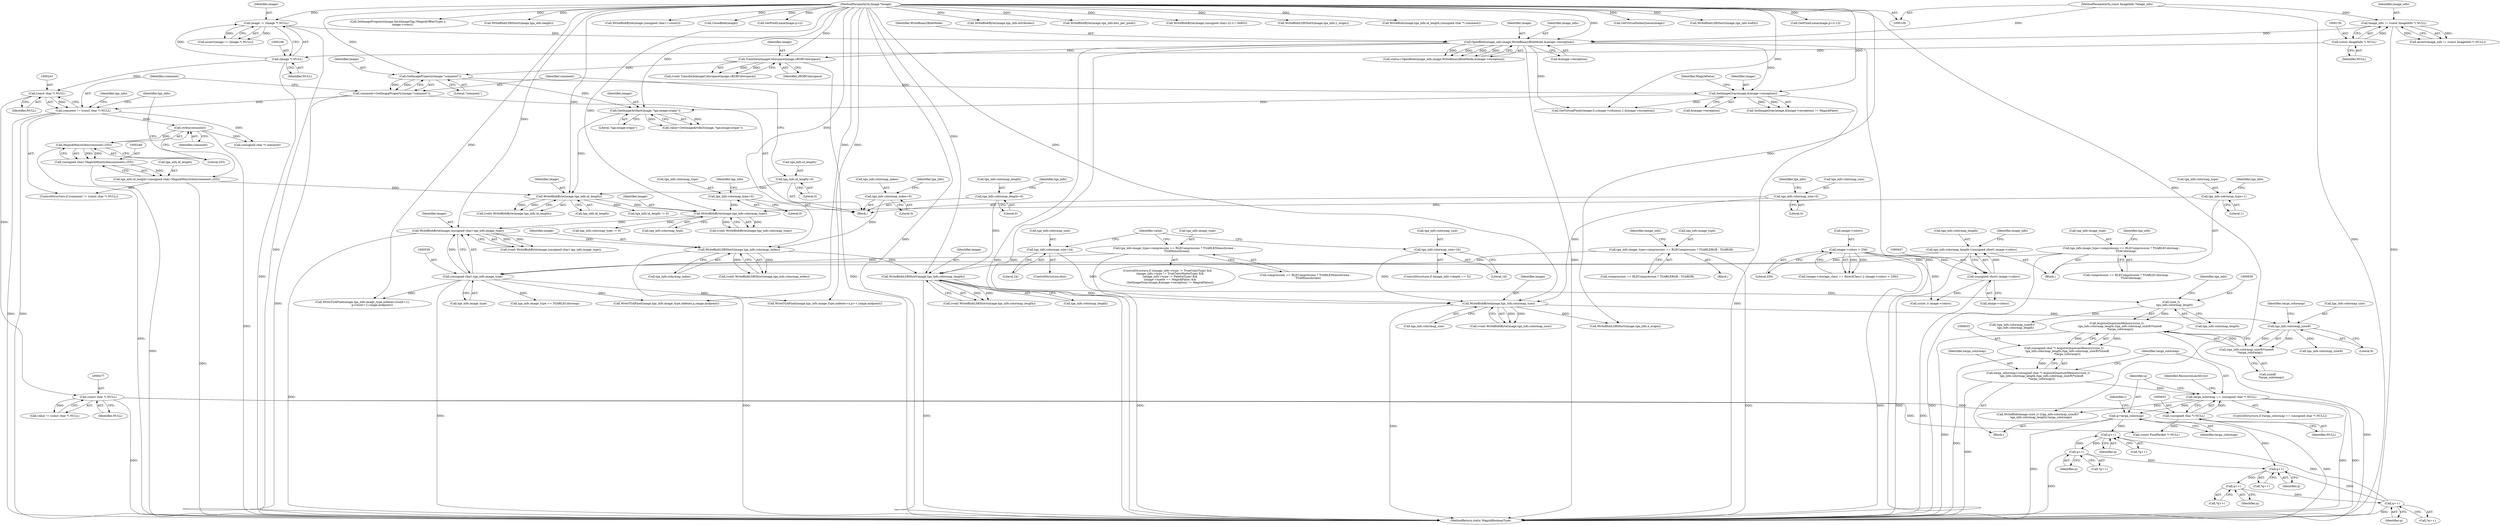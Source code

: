 digraph "0_ImageMagick_65f75a32a93ae4044c528a987a68366ecd4b46b9@pointer" {
"1000658" [label="(Call,q=targa_colormap)"];
"1000650" [label="(Call,targa_colormap == (unsigned char *) NULL)"];
"1000630" [label="(Call,targa_colormap=(unsigned char *) AcquireQuantumMemory((size_t)\n        tga_info.colormap_length,(tga_info.colormap_size/8)*sizeof(\n        *targa_colormap)))"];
"1000632" [label="(Call,(unsigned char *) AcquireQuantumMemory((size_t)\n        tga_info.colormap_length,(tga_info.colormap_size/8)*sizeof(\n        *targa_colormap)))"];
"1000634" [label="(Call,AcquireQuantumMemory((size_t)\n        tga_info.colormap_length,(tga_info.colormap_size/8)*sizeof(\n        *targa_colormap)))"];
"1000635" [label="(Call,(size_t)\n        tga_info.colormap_length)"];
"1000551" [label="(Call,WriteBlobLSBShort(image,tga_info.colormap_length))"];
"1000544" [label="(Call,WriteBlobLSBShort(image,tga_info.colormap_index))"];
"1000535" [label="(Call,WriteBlobByte(image,(unsigned char) tga_info.image_type))"];
"1000528" [label="(Call,WriteBlobByte(image,tga_info.colormap_type))"];
"1000521" [label="(Call,WriteBlobByte(image,tga_info.id_length))"];
"1000470" [label="(Call,GetImageArtifact(image,\"tga:image-origin\"))"];
"1000234" [label="(Call,GetImageProperty(image,\"comment\"))"];
"1000204" [label="(Call,TransformImageColorspace(image,sRGBColorspace))"];
"1000173" [label="(Call,OpenBlob(image_info,image,WriteBinaryBlobMode,&image->exception))"];
"1000133" [label="(Call,image_info != (const ImageInfo *) NULL)"];
"1000110" [label="(MethodParameterIn,const ImageInfo *image_info)"];
"1000135" [label="(Call,(const ImageInfo *) NULL)"];
"1000145" [label="(Call,image != (Image *) NULL)"];
"1000111" [label="(MethodParameterIn,Image *image)"];
"1000147" [label="(Call,(Image *) NULL)"];
"1000337" [label="(Call,SetImageGray(image,&image->exception))"];
"1000227" [label="(Call,tga_info.id_length=0)"];
"1000243" [label="(Call,tga_info.id_length=(unsigned char) MagickMin(strlen(comment),255))"];
"1000247" [label="(Call,(unsigned char) MagickMin(strlen(comment),255))"];
"1000249" [label="(Call,MagickMin(strlen(comment),255))"];
"1000250" [label="(Call,strlen(comment))"];
"1000238" [label="(Call,comment != (const char *) NULL)"];
"1000232" [label="(Call,comment=GetImageProperty(image,\"comment\"))"];
"1000240" [label="(Call,(const char *) NULL)"];
"1000253" [label="(Call,tga_info.colormap_type=0)"];
"1000437" [label="(Call,tga_info.colormap_type=1)"];
"1000537" [label="(Call,(unsigned char) tga_info.image_type)"];
"1000344" [label="(Call,tga_info.image_type=compression == RLECompression ? TGARLEMonochrome :\n      TGAMonochrome)"];
"1000368" [label="(Call,tga_info.image_type=compression == RLECompression ? TGARLERGB : TGARGB)"];
"1000427" [label="(Call,tga_info.image_type=compression == RLECompression ? TGARLEColormap :\n          TGAColormap)"];
"1000258" [label="(Call,tga_info.colormap_index=0)"];
"1000442" [label="(Call,tga_info.colormap_length=(unsigned short) image->colors)"];
"1000446" [label="(Call,(unsigned short) image->colors)"];
"1000362" [label="(Call,image->colors > 256)"];
"1000263" [label="(Call,tga_info.colormap_length=0)"];
"1000640" [label="(Call,(tga_info.colormap_size/8)*sizeof(\n        *targa_colormap))"];
"1000641" [label="(Call,tga_info.colormap_size/8)"];
"1000558" [label="(Call,WriteBlobByte(image,tga_info.colormap_size))"];
"1000268" [label="(Call,tga_info.colormap_size=0)"];
"1000463" [label="(Call,tga_info.colormap_size=24)"];
"1000457" [label="(Call,tga_info.colormap_size=16)"];
"1000652" [label="(Call,(unsigned char *) NULL)"];
"1000476" [label="(Call,(const char *) NULL)"];
"1000697" [label="(Call,q++)"];
"1000718" [label="(Call,q++)"];
"1000764" [label="(Call,q++)"];
"1000776" [label="(Call,q++)"];
"1000788" [label="(Call,q++)"];
"1000205" [label="(Identifier,image)"];
"1000637" [label="(Call,tga_info.colormap_length)"];
"1000457" [label="(Call,tga_info.colormap_size=16)"];
"1000600" [label="(Call,WriteBlobByte(image,tga_info.attributes))"];
"1000227" [label="(Call,tga_info.id_length=0)"];
"1000765" [label="(Identifier,q)"];
"1000369" [label="(Call,tga_info.image_type)"];
"1000110" [label="(MethodParameterIn,const ImageInfo *image_info)"];
"1000556" [label="(Call,(void) WriteBlobByte(image,tga_info.colormap_size))"];
"1000345" [label="(Call,tga_info.image_type)"];
"1000542" [label="(Call,(void) WriteBlobLSBShort(image,tga_info.colormap_index))"];
"1000656" [label="(Identifier,ResourceLimitError)"];
"1000593" [label="(Call,WriteBlobByte(image,tga_info.bits_per_pixel))"];
"1000667" [label="(Call,(ssize_t) image->colors)"];
"1000461" [label="(Literal,16)"];
"1000630" [label="(Call,targa_colormap=(unsigned char *) AcquireQuantumMemory((size_t)\n        tga_info.colormap_length,(tga_info.colormap_size/8)*sizeof(\n        *targa_colormap)))"];
"1000463" [label="(Call,tga_info.colormap_size=24)"];
"1000521" [label="(Call,WriteBlobByte(image,tga_info.id_length))"];
"1001130" [label="(Call,WriteTGAPixel(image,tga_info.image_type,indexes+x,p++,range,midpoint))"];
"1000259" [label="(Call,tga_info.colormap_index)"];
"1000788" [label="(Call,q++)"];
"1000663" [label="(Identifier,i)"];
"1000631" [label="(Identifier,targa_colormap)"];
"1000240" [label="(Call,(const char *) NULL)"];
"1000536" [label="(Identifier,image)"];
"1000535" [label="(Call,WriteBlobByte(image,(unsigned char) tga_info.image_type))"];
"1000646" [label="(Call,sizeof(\n        *targa_colormap))"];
"1000177" [label="(Call,&image->exception)"];
"1001088" [label="(Call,WriteBlobByte(image,(unsigned char) ((i-1) | 0x80)))"];
"1000204" [label="(Call,TransformImageColorspace(image,sRGBColorspace))"];
"1000272" [label="(Literal,0)"];
"1000478" [label="(Identifier,NULL)"];
"1000363" [label="(Call,image->colors)"];
"1000572" [label="(Call,WriteBlobLSBShort(image,tga_info.y_origin))"];
"1000718" [label="(Call,q++)"];
"1000632" [label="(Call,(unsigned char *) AcquireQuantumMemory((size_t)\n        tga_info.colormap_length,(tga_info.colormap_size/8)*sizeof(\n        *targa_colormap)))"];
"1000613" [label="(Call,WriteBlob(image,tga_info.id_length,(unsigned char *) comment))"];
"1000147" [label="(Call,(Image *) NULL)"];
"1000660" [label="(Identifier,targa_colormap)"];
"1000859" [label="(Call,GetVirtualIndexQueue(image))"];
"1000251" [label="(Identifier,comment)"];
"1000800" [label="(Call,WriteBlob(image,(size_t) ((tga_info.colormap_size/8)*\n        tga_info.colormap_length),targa_colormap))"];
"1000539" [label="(Call,tga_info.image_type)"];
"1000529" [label="(Identifier,image)"];
"1000464" [label="(Call,tga_info.colormap_size)"];
"1000458" [label="(Call,tga_info.colormap_size)"];
"1000368" [label="(Call,tga_info.image_type=compression == RLECompression ? TGARLERGB : TGARGB)"];
"1000336" [label="(Call,SetImageGray(image,&image->exception) != MagickFalse)"];
"1000579" [label="(Call,WriteBlobLSBShort(image,tga_info.width))"];
"1000254" [label="(Call,tga_info.colormap_type)"];
"1000467" [label="(Literal,24)"];
"1000558" [label="(Call,WriteBlobByte(image,tga_info.colormap_size))"];
"1000451" [label="(ControlStructure,if (image_info->depth == 5))"];
"1000523" [label="(Call,tga_info.id_length)"];
"1000176" [label="(Identifier,WriteBinaryBlobMode)"];
"1000565" [label="(Call,WriteBlobLSBShort(image,tga_info.x_origin))"];
"1000618" [label="(Call,(unsigned char *) comment)"];
"1000253" [label="(Call,tga_info.colormap_type=0)"];
"1000441" [label="(Literal,1)"];
"1000526" [label="(Call,(void) WriteBlobByte(image,tga_info.colormap_type))"];
"1000236" [label="(Literal,\"comment\")"];
"1000789" [label="(Identifier,q)"];
"1000367" [label="(Block,)"];
"1000717" [label="(Call,*q++)"];
"1000940" [label="(Call,GetPixelLuma(image,p+(i-1)))"];
"1000551" [label="(Call,WriteBlobLSBShort(image,tga_info.colormap_length))"];
"1000171" [label="(Call,status=OpenBlob(image_info,image,WriteBinaryBlobMode,&image->exception))"];
"1000775" [label="(Call,*q++)"];
"1000622" [label="(Call,tga_info.colormap_type != 0)"];
"1000366" [label="(Literal,256)"];
"1000476" [label="(Call,(const char *) NULL)"];
"1000658" [label="(Call,q=targa_colormap)"];
"1000906" [label="(Call,tga_info.image_type == TGARLEColormap)"];
"1000437" [label="(Call,tga_info.colormap_type=1)"];
"1000838" [label="(Call,GetVirtualPixels(image,0,y,image->columns,1,&image->exception))"];
"1000560" [label="(Call,tga_info.colormap_size)"];
"1000444" [label="(Identifier,tga_info)"];
"1000642" [label="(Call,tga_info.colormap_size)"];
"1000697" [label="(Call,q++)"];
"1000267" [label="(Literal,0)"];
"1000348" [label="(Call,compression == RLECompression ? TGARLEMonochrome :\n      TGAMonochrome)"];
"1000641" [label="(Call,tga_info.colormap_size/8)"];
"1001153" [label="(Call,SetImageProgress(image,SaveImageTag,(MagickOffsetType) y,\n          image->rows))"];
"1000635" [label="(Call,(size_t)\n        tga_info.colormap_length)"];
"1000337" [label="(Call,SetImageGray(image,&image->exception))"];
"1000776" [label="(Call,q++)"];
"1000250" [label="(Call,strlen(comment))"];
"1000462" [label="(ControlStructure,else)"];
"1000232" [label="(Call,comment=GetImageProperty(image,\"comment\"))"];
"1000238" [label="(Call,comment != (const char *) NULL)"];
"1000696" [label="(Call,*q++)"];
"1000606" [label="(Call,tga_info.id_length != 0)"];
"1000146" [label="(Identifier,image)"];
"1000255" [label="(Identifier,tga_info)"];
"1000431" [label="(Call,compression == RLECompression ? TGARLEColormap :\n          TGAColormap)"];
"1000649" [label="(ControlStructure,if (targa_colormap == (unsigned char *) NULL))"];
"1000474" [label="(Call,value != (const char *) NULL)"];
"1000787" [label="(Call,*q++)"];
"1000659" [label="(Identifier,q)"];
"1000344" [label="(Call,tga_info.image_type=compression == RLECompression ? TGARLEMonochrome :\n      TGAMonochrome)"];
"1000339" [label="(Call,&image->exception)"];
"1000763" [label="(Call,*q++)"];
"1000268" [label="(Call,tga_info.colormap_size=0)"];
"1000553" [label="(Call,tga_info.colormap_length)"];
"1000372" [label="(Call,compression == RLECompression ? TGARLERGB : TGARGB)"];
"1000443" [label="(Call,tga_info.colormap_length)"];
"1000234" [label="(Call,GetImageProperty(image,\"comment\"))"];
"1000552" [label="(Identifier,image)"];
"1000533" [label="(Call,(void) WriteBlobByte(image,(unsigned char) tga_info.image_type))"];
"1000362" [label="(Call,image->colors > 256)"];
"1000249" [label="(Call,MagickMin(strlen(comment),255))"];
"1000446" [label="(Call,(unsigned short) image->colors)"];
"1000853" [label="(Call,(const PixelPacket *) NULL)"];
"1000206" [label="(Identifier,sRGBColorspace)"];
"1000233" [label="(Identifier,comment)"];
"1000237" [label="(ControlStructure,if (comment != (const char *) NULL))"];
"1000544" [label="(Call,WriteBlobLSBShort(image,tga_info.colormap_index))"];
"1000471" [label="(Identifier,image)"];
"1000257" [label="(Literal,0)"];
"1000549" [label="(Call,(void) WriteBlobLSBShort(image,tga_info.colormap_length))"];
"1000145" [label="(Call,image != (Image *) NULL)"];
"1000235" [label="(Identifier,image)"];
"1000252" [label="(Literal,255)"];
"1000546" [label="(Call,tga_info.colormap_index)"];
"1000427" [label="(Call,tga_info.image_type=compression == RLECompression ? TGARLEColormap :\n          TGAColormap)"];
"1000262" [label="(Literal,0)"];
"1000265" [label="(Identifier,tga_info)"];
"1000244" [label="(Call,tga_info.id_length)"];
"1000454" [label="(Identifier,image_info)"];
"1000243" [label="(Call,tga_info.id_length=(unsigned char) MagickMin(strlen(comment),255))"];
"1000719" [label="(Identifier,q)"];
"1000805" [label="(Call,tga_info.colormap_size/8)"];
"1000439" [label="(Identifier,tga_info)"];
"1000470" [label="(Call,GetImageArtifact(image,\"tga:image-origin\"))"];
"1000530" [label="(Call,tga_info.colormap_type)"];
"1000173" [label="(Call,OpenBlob(image_info,image,WriteBinaryBlobMode,&image->exception))"];
"1000137" [label="(Identifier,NULL)"];
"1000356" [label="(Call,(image->storage_class == DirectClass) || (image->colors > 256))"];
"1000634" [label="(Call,AcquireQuantumMemory((size_t)\n        tga_info.colormap_length,(tga_info.colormap_size/8)*sizeof(\n        *targa_colormap)))"];
"1000381" [label="(Identifier,image_info)"];
"1000777" [label="(Identifier,q)"];
"1000231" [label="(Literal,0)"];
"1000586" [label="(Call,WriteBlobLSBShort(image,tga_info.height))"];
"1000343" [label="(Identifier,MagickFalse)"];
"1000640" [label="(Call,(tga_info.colormap_size/8)*sizeof(\n        *targa_colormap))"];
"1000338" [label="(Identifier,image)"];
"1000645" [label="(Literal,8)"];
"1000468" [label="(Call,value=GetImageArtifact(image,\"tga:image-origin\"))"];
"1000469" [label="(Identifier,value)"];
"1000519" [label="(Call,(void) WriteBlobByte(image,tga_info.id_length))"];
"1001059" [label="(Call,WriteTGAPixel(image,tga_info.image_type,indexes-(count+1),\n                      p-(count+1),range,midpoint))"];
"1000135" [label="(Call,(const ImageInfo *) NULL)"];
"1000260" [label="(Identifier,tga_info)"];
"1000269" [label="(Call,tga_info.colormap_size)"];
"1000228" [label="(Call,tga_info.id_length)"];
"1000448" [label="(Call,image->colors)"];
"1000438" [label="(Call,tga_info.colormap_type)"];
"1000698" [label="(Identifier,q)"];
"1000245" [label="(Identifier,tga_info)"];
"1000650" [label="(Call,targa_colormap == (unsigned char *) NULL)"];
"1000528" [label="(Call,WriteBlobByte(image,tga_info.colormap_type))"];
"1000175" [label="(Identifier,image)"];
"1000112" [label="(Block,)"];
"1000559" [label="(Identifier,image)"];
"1000149" [label="(Identifier,NULL)"];
"1000764" [label="(Call,q++)"];
"1000275" [label="(Identifier,tga_info)"];
"1000426" [label="(Block,)"];
"1000651" [label="(Identifier,targa_colormap)"];
"1001097" [label="(Call,WriteTGAPixel(image,tga_info.image_type,indexes,p,range,midpoint))"];
"1000174" [label="(Identifier,image_info)"];
"1000804" [label="(Call,(tga_info.colormap_size/8)*\n        tga_info.colormap_length)"];
"1001173" [label="(MethodReturn,static MagickBooleanType)"];
"1000472" [label="(Literal,\"tga:image-origin\")"];
"1000522" [label="(Identifier,image)"];
"1000311" [label="(ControlStructure,if ((image_info->type != TrueColorType) &&\n      (image_info->type != TrueColorMatteType) &&\n      (image_info->type != PaletteType) &&\n      (image->matte == MagickFalse) &&\n      (SetImageGray(image,&image->exception) != MagickFalse)))"];
"1000270" [label="(Identifier,tga_info)"];
"1000202" [label="(Call,(void) TransformImageColorspace(image,sRGBColorspace))"];
"1000627" [label="(Block,)"];
"1000239" [label="(Identifier,comment)"];
"1000654" [label="(Identifier,NULL)"];
"1000537" [label="(Call,(unsigned char) tga_info.image_type)"];
"1001048" [label="(Call,WriteBlobByte(image,(unsigned char) (--count)))"];
"1000545" [label="(Identifier,image)"];
"1000442" [label="(Call,tga_info.colormap_length=(unsigned short) image->colors)"];
"1000144" [label="(Call,assert(image != (Image *) NULL))"];
"1000242" [label="(Identifier,NULL)"];
"1001169" [label="(Call,CloseBlob(image))"];
"1000264" [label="(Call,tga_info.colormap_length)"];
"1000428" [label="(Call,tga_info.image_type)"];
"1000258" [label="(Call,tga_info.colormap_index=0)"];
"1000132" [label="(Call,assert(image_info != (const ImageInfo *) NULL))"];
"1000935" [label="(Call,GetPixelLuma(image,p+i))"];
"1000643" [label="(Identifier,tga_info)"];
"1000648" [label="(Identifier,targa_colormap)"];
"1000247" [label="(Call,(unsigned char) MagickMin(strlen(comment),255))"];
"1000263" [label="(Call,tga_info.colormap_length=0)"];
"1000133" [label="(Call,image_info != (const ImageInfo *) NULL)"];
"1000134" [label="(Identifier,image_info)"];
"1000111" [label="(MethodParameterIn,Image *image)"];
"1000652" [label="(Call,(unsigned char *) NULL)"];
"1000658" -> "1000627"  [label="AST: "];
"1000658" -> "1000660"  [label="CFG: "];
"1000659" -> "1000658"  [label="AST: "];
"1000660" -> "1000658"  [label="AST: "];
"1000663" -> "1000658"  [label="CFG: "];
"1000658" -> "1001173"  [label="DDG: "];
"1000650" -> "1000658"  [label="DDG: "];
"1000658" -> "1000697"  [label="DDG: "];
"1000658" -> "1000764"  [label="DDG: "];
"1000650" -> "1000649"  [label="AST: "];
"1000650" -> "1000652"  [label="CFG: "];
"1000651" -> "1000650"  [label="AST: "];
"1000652" -> "1000650"  [label="AST: "];
"1000656" -> "1000650"  [label="CFG: "];
"1000659" -> "1000650"  [label="CFG: "];
"1000650" -> "1001173"  [label="DDG: "];
"1000650" -> "1001173"  [label="DDG: "];
"1000630" -> "1000650"  [label="DDG: "];
"1000652" -> "1000650"  [label="DDG: "];
"1000650" -> "1000800"  [label="DDG: "];
"1000630" -> "1000627"  [label="AST: "];
"1000630" -> "1000632"  [label="CFG: "];
"1000631" -> "1000630"  [label="AST: "];
"1000632" -> "1000630"  [label="AST: "];
"1000651" -> "1000630"  [label="CFG: "];
"1000630" -> "1001173"  [label="DDG: "];
"1000632" -> "1000630"  [label="DDG: "];
"1000632" -> "1000634"  [label="CFG: "];
"1000633" -> "1000632"  [label="AST: "];
"1000634" -> "1000632"  [label="AST: "];
"1000632" -> "1001173"  [label="DDG: "];
"1000634" -> "1000632"  [label="DDG: "];
"1000634" -> "1000632"  [label="DDG: "];
"1000634" -> "1000640"  [label="CFG: "];
"1000635" -> "1000634"  [label="AST: "];
"1000640" -> "1000634"  [label="AST: "];
"1000634" -> "1001173"  [label="DDG: "];
"1000634" -> "1001173"  [label="DDG: "];
"1000635" -> "1000634"  [label="DDG: "];
"1000640" -> "1000634"  [label="DDG: "];
"1000635" -> "1000637"  [label="CFG: "];
"1000636" -> "1000635"  [label="AST: "];
"1000637" -> "1000635"  [label="AST: "];
"1000643" -> "1000635"  [label="CFG: "];
"1000551" -> "1000635"  [label="DDG: "];
"1000635" -> "1000804"  [label="DDG: "];
"1000551" -> "1000549"  [label="AST: "];
"1000551" -> "1000553"  [label="CFG: "];
"1000552" -> "1000551"  [label="AST: "];
"1000553" -> "1000551"  [label="AST: "];
"1000549" -> "1000551"  [label="CFG: "];
"1000551" -> "1001173"  [label="DDG: "];
"1000551" -> "1000549"  [label="DDG: "];
"1000551" -> "1000549"  [label="DDG: "];
"1000544" -> "1000551"  [label="DDG: "];
"1000111" -> "1000551"  [label="DDG: "];
"1000442" -> "1000551"  [label="DDG: "];
"1000263" -> "1000551"  [label="DDG: "];
"1000551" -> "1000558"  [label="DDG: "];
"1000544" -> "1000542"  [label="AST: "];
"1000544" -> "1000546"  [label="CFG: "];
"1000545" -> "1000544"  [label="AST: "];
"1000546" -> "1000544"  [label="AST: "];
"1000542" -> "1000544"  [label="CFG: "];
"1000544" -> "1001173"  [label="DDG: "];
"1000544" -> "1000542"  [label="DDG: "];
"1000544" -> "1000542"  [label="DDG: "];
"1000535" -> "1000544"  [label="DDG: "];
"1000111" -> "1000544"  [label="DDG: "];
"1000258" -> "1000544"  [label="DDG: "];
"1000535" -> "1000533"  [label="AST: "];
"1000535" -> "1000537"  [label="CFG: "];
"1000536" -> "1000535"  [label="AST: "];
"1000537" -> "1000535"  [label="AST: "];
"1000533" -> "1000535"  [label="CFG: "];
"1000535" -> "1001173"  [label="DDG: "];
"1000535" -> "1000533"  [label="DDG: "];
"1000535" -> "1000533"  [label="DDG: "];
"1000528" -> "1000535"  [label="DDG: "];
"1000111" -> "1000535"  [label="DDG: "];
"1000537" -> "1000535"  [label="DDG: "];
"1000528" -> "1000526"  [label="AST: "];
"1000528" -> "1000530"  [label="CFG: "];
"1000529" -> "1000528"  [label="AST: "];
"1000530" -> "1000528"  [label="AST: "];
"1000526" -> "1000528"  [label="CFG: "];
"1000528" -> "1000526"  [label="DDG: "];
"1000528" -> "1000526"  [label="DDG: "];
"1000521" -> "1000528"  [label="DDG: "];
"1000111" -> "1000528"  [label="DDG: "];
"1000253" -> "1000528"  [label="DDG: "];
"1000437" -> "1000528"  [label="DDG: "];
"1000528" -> "1000622"  [label="DDG: "];
"1000521" -> "1000519"  [label="AST: "];
"1000521" -> "1000523"  [label="CFG: "];
"1000522" -> "1000521"  [label="AST: "];
"1000523" -> "1000521"  [label="AST: "];
"1000519" -> "1000521"  [label="CFG: "];
"1000521" -> "1000519"  [label="DDG: "];
"1000521" -> "1000519"  [label="DDG: "];
"1000470" -> "1000521"  [label="DDG: "];
"1000111" -> "1000521"  [label="DDG: "];
"1000227" -> "1000521"  [label="DDG: "];
"1000243" -> "1000521"  [label="DDG: "];
"1000521" -> "1000606"  [label="DDG: "];
"1000470" -> "1000468"  [label="AST: "];
"1000470" -> "1000472"  [label="CFG: "];
"1000471" -> "1000470"  [label="AST: "];
"1000472" -> "1000470"  [label="AST: "];
"1000468" -> "1000470"  [label="CFG: "];
"1000470" -> "1000468"  [label="DDG: "];
"1000470" -> "1000468"  [label="DDG: "];
"1000234" -> "1000470"  [label="DDG: "];
"1000337" -> "1000470"  [label="DDG: "];
"1000111" -> "1000470"  [label="DDG: "];
"1000234" -> "1000232"  [label="AST: "];
"1000234" -> "1000236"  [label="CFG: "];
"1000235" -> "1000234"  [label="AST: "];
"1000236" -> "1000234"  [label="AST: "];
"1000232" -> "1000234"  [label="CFG: "];
"1000234" -> "1000232"  [label="DDG: "];
"1000234" -> "1000232"  [label="DDG: "];
"1000204" -> "1000234"  [label="DDG: "];
"1000111" -> "1000234"  [label="DDG: "];
"1000234" -> "1000337"  [label="DDG: "];
"1000204" -> "1000202"  [label="AST: "];
"1000204" -> "1000206"  [label="CFG: "];
"1000205" -> "1000204"  [label="AST: "];
"1000206" -> "1000204"  [label="AST: "];
"1000202" -> "1000204"  [label="CFG: "];
"1000204" -> "1001173"  [label="DDG: "];
"1000204" -> "1000202"  [label="DDG: "];
"1000204" -> "1000202"  [label="DDG: "];
"1000173" -> "1000204"  [label="DDG: "];
"1000111" -> "1000204"  [label="DDG: "];
"1000173" -> "1000171"  [label="AST: "];
"1000173" -> "1000177"  [label="CFG: "];
"1000174" -> "1000173"  [label="AST: "];
"1000175" -> "1000173"  [label="AST: "];
"1000176" -> "1000173"  [label="AST: "];
"1000177" -> "1000173"  [label="AST: "];
"1000171" -> "1000173"  [label="CFG: "];
"1000173" -> "1001173"  [label="DDG: "];
"1000173" -> "1001173"  [label="DDG: "];
"1000173" -> "1001173"  [label="DDG: "];
"1000173" -> "1001173"  [label="DDG: "];
"1000173" -> "1000171"  [label="DDG: "];
"1000173" -> "1000171"  [label="DDG: "];
"1000173" -> "1000171"  [label="DDG: "];
"1000173" -> "1000171"  [label="DDG: "];
"1000133" -> "1000173"  [label="DDG: "];
"1000110" -> "1000173"  [label="DDG: "];
"1000145" -> "1000173"  [label="DDG: "];
"1000111" -> "1000173"  [label="DDG: "];
"1000173" -> "1000337"  [label="DDG: "];
"1000173" -> "1000838"  [label="DDG: "];
"1000133" -> "1000132"  [label="AST: "];
"1000133" -> "1000135"  [label="CFG: "];
"1000134" -> "1000133"  [label="AST: "];
"1000135" -> "1000133"  [label="AST: "];
"1000132" -> "1000133"  [label="CFG: "];
"1000133" -> "1001173"  [label="DDG: "];
"1000133" -> "1000132"  [label="DDG: "];
"1000133" -> "1000132"  [label="DDG: "];
"1000110" -> "1000133"  [label="DDG: "];
"1000135" -> "1000133"  [label="DDG: "];
"1000110" -> "1000109"  [label="AST: "];
"1000110" -> "1001173"  [label="DDG: "];
"1000135" -> "1000137"  [label="CFG: "];
"1000136" -> "1000135"  [label="AST: "];
"1000137" -> "1000135"  [label="AST: "];
"1000135" -> "1000147"  [label="DDG: "];
"1000145" -> "1000144"  [label="AST: "];
"1000145" -> "1000147"  [label="CFG: "];
"1000146" -> "1000145"  [label="AST: "];
"1000147" -> "1000145"  [label="AST: "];
"1000144" -> "1000145"  [label="CFG: "];
"1000145" -> "1001173"  [label="DDG: "];
"1000145" -> "1000144"  [label="DDG: "];
"1000145" -> "1000144"  [label="DDG: "];
"1000111" -> "1000145"  [label="DDG: "];
"1000147" -> "1000145"  [label="DDG: "];
"1000111" -> "1000109"  [label="AST: "];
"1000111" -> "1001173"  [label="DDG: "];
"1000111" -> "1000337"  [label="DDG: "];
"1000111" -> "1000558"  [label="DDG: "];
"1000111" -> "1000565"  [label="DDG: "];
"1000111" -> "1000572"  [label="DDG: "];
"1000111" -> "1000579"  [label="DDG: "];
"1000111" -> "1000586"  [label="DDG: "];
"1000111" -> "1000593"  [label="DDG: "];
"1000111" -> "1000600"  [label="DDG: "];
"1000111" -> "1000613"  [label="DDG: "];
"1000111" -> "1000800"  [label="DDG: "];
"1000111" -> "1000838"  [label="DDG: "];
"1000111" -> "1000859"  [label="DDG: "];
"1000111" -> "1000935"  [label="DDG: "];
"1000111" -> "1000940"  [label="DDG: "];
"1000111" -> "1001048"  [label="DDG: "];
"1000111" -> "1001059"  [label="DDG: "];
"1000111" -> "1001088"  [label="DDG: "];
"1000111" -> "1001097"  [label="DDG: "];
"1000111" -> "1001130"  [label="DDG: "];
"1000111" -> "1001153"  [label="DDG: "];
"1000111" -> "1001169"  [label="DDG: "];
"1000147" -> "1000149"  [label="CFG: "];
"1000148" -> "1000147"  [label="AST: "];
"1000149" -> "1000147"  [label="AST: "];
"1000147" -> "1001173"  [label="DDG: "];
"1000147" -> "1000240"  [label="DDG: "];
"1000337" -> "1000336"  [label="AST: "];
"1000337" -> "1000339"  [label="CFG: "];
"1000338" -> "1000337"  [label="AST: "];
"1000339" -> "1000337"  [label="AST: "];
"1000343" -> "1000337"  [label="CFG: "];
"1000337" -> "1001173"  [label="DDG: "];
"1000337" -> "1000336"  [label="DDG: "];
"1000337" -> "1000336"  [label="DDG: "];
"1000337" -> "1000838"  [label="DDG: "];
"1000227" -> "1000112"  [label="AST: "];
"1000227" -> "1000231"  [label="CFG: "];
"1000228" -> "1000227"  [label="AST: "];
"1000231" -> "1000227"  [label="AST: "];
"1000233" -> "1000227"  [label="CFG: "];
"1000243" -> "1000237"  [label="AST: "];
"1000243" -> "1000247"  [label="CFG: "];
"1000244" -> "1000243"  [label="AST: "];
"1000247" -> "1000243"  [label="AST: "];
"1000255" -> "1000243"  [label="CFG: "];
"1000243" -> "1001173"  [label="DDG: "];
"1000247" -> "1000243"  [label="DDG: "];
"1000247" -> "1000249"  [label="CFG: "];
"1000248" -> "1000247"  [label="AST: "];
"1000249" -> "1000247"  [label="AST: "];
"1000247" -> "1001173"  [label="DDG: "];
"1000249" -> "1000247"  [label="DDG: "];
"1000249" -> "1000247"  [label="DDG: "];
"1000249" -> "1000252"  [label="CFG: "];
"1000250" -> "1000249"  [label="AST: "];
"1000252" -> "1000249"  [label="AST: "];
"1000249" -> "1001173"  [label="DDG: "];
"1000250" -> "1000249"  [label="DDG: "];
"1000250" -> "1000251"  [label="CFG: "];
"1000251" -> "1000250"  [label="AST: "];
"1000252" -> "1000250"  [label="CFG: "];
"1000250" -> "1001173"  [label="DDG: "];
"1000238" -> "1000250"  [label="DDG: "];
"1000250" -> "1000618"  [label="DDG: "];
"1000238" -> "1000237"  [label="AST: "];
"1000238" -> "1000240"  [label="CFG: "];
"1000239" -> "1000238"  [label="AST: "];
"1000240" -> "1000238"  [label="AST: "];
"1000245" -> "1000238"  [label="CFG: "];
"1000255" -> "1000238"  [label="CFG: "];
"1000238" -> "1001173"  [label="DDG: "];
"1000238" -> "1001173"  [label="DDG: "];
"1000232" -> "1000238"  [label="DDG: "];
"1000240" -> "1000238"  [label="DDG: "];
"1000238" -> "1000618"  [label="DDG: "];
"1000232" -> "1000112"  [label="AST: "];
"1000233" -> "1000232"  [label="AST: "];
"1000239" -> "1000232"  [label="CFG: "];
"1000232" -> "1001173"  [label="DDG: "];
"1000240" -> "1000242"  [label="CFG: "];
"1000241" -> "1000240"  [label="AST: "];
"1000242" -> "1000240"  [label="AST: "];
"1000240" -> "1000476"  [label="DDG: "];
"1000253" -> "1000112"  [label="AST: "];
"1000253" -> "1000257"  [label="CFG: "];
"1000254" -> "1000253"  [label="AST: "];
"1000257" -> "1000253"  [label="AST: "];
"1000260" -> "1000253"  [label="CFG: "];
"1000437" -> "1000426"  [label="AST: "];
"1000437" -> "1000441"  [label="CFG: "];
"1000438" -> "1000437"  [label="AST: "];
"1000441" -> "1000437"  [label="AST: "];
"1000444" -> "1000437"  [label="CFG: "];
"1000537" -> "1000539"  [label="CFG: "];
"1000538" -> "1000537"  [label="AST: "];
"1000539" -> "1000537"  [label="AST: "];
"1000537" -> "1001173"  [label="DDG: "];
"1000344" -> "1000537"  [label="DDG: "];
"1000368" -> "1000537"  [label="DDG: "];
"1000427" -> "1000537"  [label="DDG: "];
"1000537" -> "1000906"  [label="DDG: "];
"1000537" -> "1001059"  [label="DDG: "];
"1000537" -> "1001097"  [label="DDG: "];
"1000537" -> "1001130"  [label="DDG: "];
"1000344" -> "1000311"  [label="AST: "];
"1000344" -> "1000348"  [label="CFG: "];
"1000345" -> "1000344"  [label="AST: "];
"1000348" -> "1000344"  [label="AST: "];
"1000469" -> "1000344"  [label="CFG: "];
"1000344" -> "1001173"  [label="DDG: "];
"1000368" -> "1000367"  [label="AST: "];
"1000368" -> "1000372"  [label="CFG: "];
"1000369" -> "1000368"  [label="AST: "];
"1000372" -> "1000368"  [label="AST: "];
"1000381" -> "1000368"  [label="CFG: "];
"1000368" -> "1001173"  [label="DDG: "];
"1000427" -> "1000426"  [label="AST: "];
"1000427" -> "1000431"  [label="CFG: "];
"1000428" -> "1000427"  [label="AST: "];
"1000431" -> "1000427"  [label="AST: "];
"1000439" -> "1000427"  [label="CFG: "];
"1000427" -> "1001173"  [label="DDG: "];
"1000258" -> "1000112"  [label="AST: "];
"1000258" -> "1000262"  [label="CFG: "];
"1000259" -> "1000258"  [label="AST: "];
"1000262" -> "1000258"  [label="AST: "];
"1000265" -> "1000258"  [label="CFG: "];
"1000442" -> "1000426"  [label="AST: "];
"1000442" -> "1000446"  [label="CFG: "];
"1000443" -> "1000442"  [label="AST: "];
"1000446" -> "1000442"  [label="AST: "];
"1000454" -> "1000442"  [label="CFG: "];
"1000442" -> "1001173"  [label="DDG: "];
"1000446" -> "1000442"  [label="DDG: "];
"1000446" -> "1000448"  [label="CFG: "];
"1000447" -> "1000446"  [label="AST: "];
"1000448" -> "1000446"  [label="AST: "];
"1000446" -> "1001173"  [label="DDG: "];
"1000362" -> "1000446"  [label="DDG: "];
"1000446" -> "1000667"  [label="DDG: "];
"1000362" -> "1000356"  [label="AST: "];
"1000362" -> "1000366"  [label="CFG: "];
"1000363" -> "1000362"  [label="AST: "];
"1000366" -> "1000362"  [label="AST: "];
"1000356" -> "1000362"  [label="CFG: "];
"1000362" -> "1001173"  [label="DDG: "];
"1000362" -> "1000356"  [label="DDG: "];
"1000362" -> "1000356"  [label="DDG: "];
"1000362" -> "1000667"  [label="DDG: "];
"1000263" -> "1000112"  [label="AST: "];
"1000263" -> "1000267"  [label="CFG: "];
"1000264" -> "1000263"  [label="AST: "];
"1000267" -> "1000263"  [label="AST: "];
"1000270" -> "1000263"  [label="CFG: "];
"1000640" -> "1000646"  [label="CFG: "];
"1000641" -> "1000640"  [label="AST: "];
"1000646" -> "1000640"  [label="AST: "];
"1000641" -> "1000640"  [label="DDG: "];
"1000641" -> "1000640"  [label="DDG: "];
"1000641" -> "1000645"  [label="CFG: "];
"1000642" -> "1000641"  [label="AST: "];
"1000645" -> "1000641"  [label="AST: "];
"1000648" -> "1000641"  [label="CFG: "];
"1000558" -> "1000641"  [label="DDG: "];
"1000641" -> "1000805"  [label="DDG: "];
"1000558" -> "1000556"  [label="AST: "];
"1000558" -> "1000560"  [label="CFG: "];
"1000559" -> "1000558"  [label="AST: "];
"1000560" -> "1000558"  [label="AST: "];
"1000556" -> "1000558"  [label="CFG: "];
"1000558" -> "1001173"  [label="DDG: "];
"1000558" -> "1000556"  [label="DDG: "];
"1000558" -> "1000556"  [label="DDG: "];
"1000268" -> "1000558"  [label="DDG: "];
"1000463" -> "1000558"  [label="DDG: "];
"1000457" -> "1000558"  [label="DDG: "];
"1000558" -> "1000565"  [label="DDG: "];
"1000268" -> "1000112"  [label="AST: "];
"1000268" -> "1000272"  [label="CFG: "];
"1000269" -> "1000268"  [label="AST: "];
"1000272" -> "1000268"  [label="AST: "];
"1000275" -> "1000268"  [label="CFG: "];
"1000463" -> "1000462"  [label="AST: "];
"1000463" -> "1000467"  [label="CFG: "];
"1000464" -> "1000463"  [label="AST: "];
"1000467" -> "1000463"  [label="AST: "];
"1000469" -> "1000463"  [label="CFG: "];
"1000457" -> "1000451"  [label="AST: "];
"1000457" -> "1000461"  [label="CFG: "];
"1000458" -> "1000457"  [label="AST: "];
"1000461" -> "1000457"  [label="AST: "];
"1000469" -> "1000457"  [label="CFG: "];
"1000652" -> "1000654"  [label="CFG: "];
"1000653" -> "1000652"  [label="AST: "];
"1000654" -> "1000652"  [label="AST: "];
"1000652" -> "1001173"  [label="DDG: "];
"1000476" -> "1000652"  [label="DDG: "];
"1000652" -> "1000853"  [label="DDG: "];
"1000476" -> "1000474"  [label="AST: "];
"1000476" -> "1000478"  [label="CFG: "];
"1000477" -> "1000476"  [label="AST: "];
"1000478" -> "1000476"  [label="AST: "];
"1000474" -> "1000476"  [label="CFG: "];
"1000476" -> "1001173"  [label="DDG: "];
"1000476" -> "1000474"  [label="DDG: "];
"1000476" -> "1000853"  [label="DDG: "];
"1000697" -> "1000696"  [label="AST: "];
"1000697" -> "1000698"  [label="CFG: "];
"1000698" -> "1000697"  [label="AST: "];
"1000696" -> "1000697"  [label="CFG: "];
"1000788" -> "1000697"  [label="DDG: "];
"1000718" -> "1000697"  [label="DDG: "];
"1000697" -> "1000718"  [label="DDG: "];
"1000718" -> "1000717"  [label="AST: "];
"1000718" -> "1000719"  [label="CFG: "];
"1000719" -> "1000718"  [label="AST: "];
"1000717" -> "1000718"  [label="CFG: "];
"1000718" -> "1001173"  [label="DDG: "];
"1000718" -> "1000764"  [label="DDG: "];
"1000764" -> "1000763"  [label="AST: "];
"1000764" -> "1000765"  [label="CFG: "];
"1000765" -> "1000764"  [label="AST: "];
"1000763" -> "1000764"  [label="CFG: "];
"1000788" -> "1000764"  [label="DDG: "];
"1000764" -> "1000776"  [label="DDG: "];
"1000776" -> "1000775"  [label="AST: "];
"1000776" -> "1000777"  [label="CFG: "];
"1000777" -> "1000776"  [label="AST: "];
"1000775" -> "1000776"  [label="CFG: "];
"1000776" -> "1000788"  [label="DDG: "];
"1000788" -> "1000787"  [label="AST: "];
"1000788" -> "1000789"  [label="CFG: "];
"1000789" -> "1000788"  [label="AST: "];
"1000787" -> "1000788"  [label="CFG: "];
"1000788" -> "1001173"  [label="DDG: "];
}
